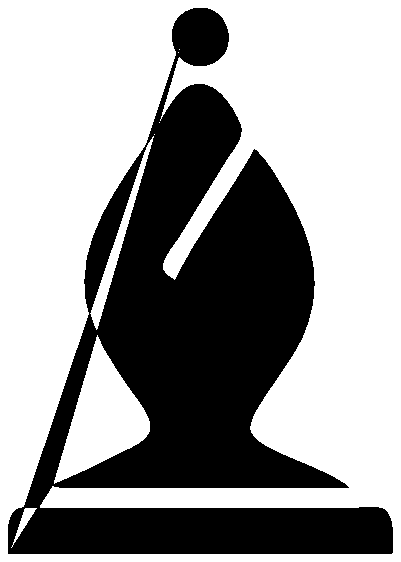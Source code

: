% Converted from PostScript(TM) to MetaPost by pstoedit
% MetaPost backend contributed by Scott Pakin <scott+ps2ed_AT_pakin.org>
% pstoedit is Copyright (C) 1993 - 2020 Wolfgang Glunz <wglunz35_AT_pstoedit.net>

% Generate structured PostScript
prologues := 1;

% Display a given string with its *baseline* at a given location
% and with a given rotation angle
vardef showtext(expr origin)(expr angle)(expr string) =
  draw string infont defaultfont scaled defaultscale
    rotated angle shifted origin;
enddef;

beginfig(1);
drawoptions (withcolor (1.000000,1.000000,1.000000));
linecap := butt;
linejoin := mitered;
fill (126.000000,200.250000)..controls (120.527000,193.128998) and (115.980003,185.223007)..(111.000000,177.750000)
	..controls (98.843803,159.520004) and (85.589798,139.988007)..(89.464798,117.000000)
	..controls (91.304703,106.078003) and (97.437500,96.054703)..(103.500000,87.000000)
	..controls (105.383003,84.191399) and (111.578003,78.062500)..(110.605003,74.410202)
	..controls (109.707001,71.042999) and (102.539001,69.300797)..(99.750000,68.019501)
	..controls (89.246101,63.195301) and (77.601601,58.656300)..(68.281303,51.718800)
	..controls (58.960899,44.781300) and (61.500000,30.382799)..(61.500000,20.250000)
	--(214.500000,20.250000)..controls (214.500000,30.382799) and (217.039001,44.781300)..(207.718994,51.718800)
	..controls (198.397995,58.656300) and (186.753998,63.195301)..(176.250000,68.019501)
	..controls (173.460999,69.300797) and (166.292999,71.042999)..(165.395004,74.410202)
	..controls (164.496002,77.785202) and (169.757996,82.953102)..(171.492004,85.500000)
	..controls (177.479996,94.304703) and (183.160004,103.609001)..(185.882996,114.000000)
	..controls (192.250000,138.281006) and (176.757996,160.113007)..(164.000000,179.250000)
	..controls (159.645004,185.781006) and (155.792999,194.190994)..(150.000000,199.500000)
	..controls (152.617004,202.578003) and (155.035004,205.921997)..(155.753998,210.000000)
	..controls (156.300995,213.104996) and (156.167999,216.718994)..(155.296997,219.750000)
	..controls (152.304993,230.117004) and (139.229996,234.992004)..(129.750000,230.250000)
	..controls (121.390999,226.070007) and (117.667999,215.671997)..(121.109001,207.000000)
	..controls (122.195000,204.261993) and (123.762001,202.104996)..(126.000000,200.250000)
	--cycle;
fill (126.000000,200.250000)--cycle;
drawoptions (withcolor (0.000000,0.000000,0.000000));
fill (135.000000,223.761993)..controls (122.198997,219.761993) and (128.261993,200.003998)..(141.000000,203.996002)
	..controls (153.824005,208.016006) and (147.613007,227.699005)..(135.000000,223.761993)
	--(84.750000,52.500000)..controls (87.910202,51.171902) and (91.847702,51.750000)..(95.250000,51.750000)
	--(191.250000,51.750000)..controls (184.296997,57.367199) and (173.772995,60.292999)..(165.750000,64.316399)
	..controls (162.417999,65.984398) and (157.007996,67.984398)..(155.945007,72.011703)
	..controls (155.113007,75.156303) and (157.792999,79.195297)..(159.348007,81.750000)
	..controls (163.988007,89.378899) and (169.710999,96.261703)..(173.804993,104.250000)
	..controls (183.386993,122.938004) and (178.559006,141.003998)..(168.296997,158.250000)
	..controls (165.276993,163.324005) and (162.074005,169.468994)..(157.500000,173.250000)
	..controls (148.897995,157.089996) and (136.753998,142.589996)..(129.000000,126.000000)
	..controls (127.214996,127.226997) and (124.133003,128.723007)..(124.265999,131.281006)
	..controls (124.448997,134.789001) and (128.707001,139.574005)..(130.539001,142.500000)
	..controls (136.145004,151.457001) and (141.667999,160.468994)..(147.151993,169.500000)
	..controls (149.257996,172.968994) and (154.117004,177.960999)..(152.328003,182.250000)
	..controls (149.492004,189.050995) and (142.391006,200.386993)..(133.531006,195.729996)
	..controls (127.839996,192.738007) and (123.973000,182.960999)..(120.500000,177.750000)
	..controls (109.046997,160.565994) and (92.546898,139.929993)..(97.250000,117.750000)
	..controls (99.671898,106.332001) and (106.464996,96.410202)..(113.039001,87.000000)
	..controls (115.570000,83.378899) and (121.335999,76.867203)..(120.055000,72.011703)
	..controls (119.055000,68.218803) and (114.152000,66.273399)..(111.000000,64.687500)
	..controls (102.421997,60.367199) and (93.707001,55.976601)..(84.750000,52.500000)
	--(69.000000,27.750000)--(207.000000,27.750000)..controls (207.000000,31.882799) and (208.367004,41.570301)..(203.703003,43.796902)
	..controls (201.160004,45.011700) and (197.003998,44.250000)..(194.250000,44.250000)
	--(81.000000,44.250000)..controls (78.441399,44.250000) and (74.664101,44.929699)..(72.296898,43.796902)
	..controls (67.632797,41.570301) and (69.000000,31.882799)..(69.000000,27.750000)
	--cycle;
fill (69.000000,27.750000)--cycle;
endfig;
end
